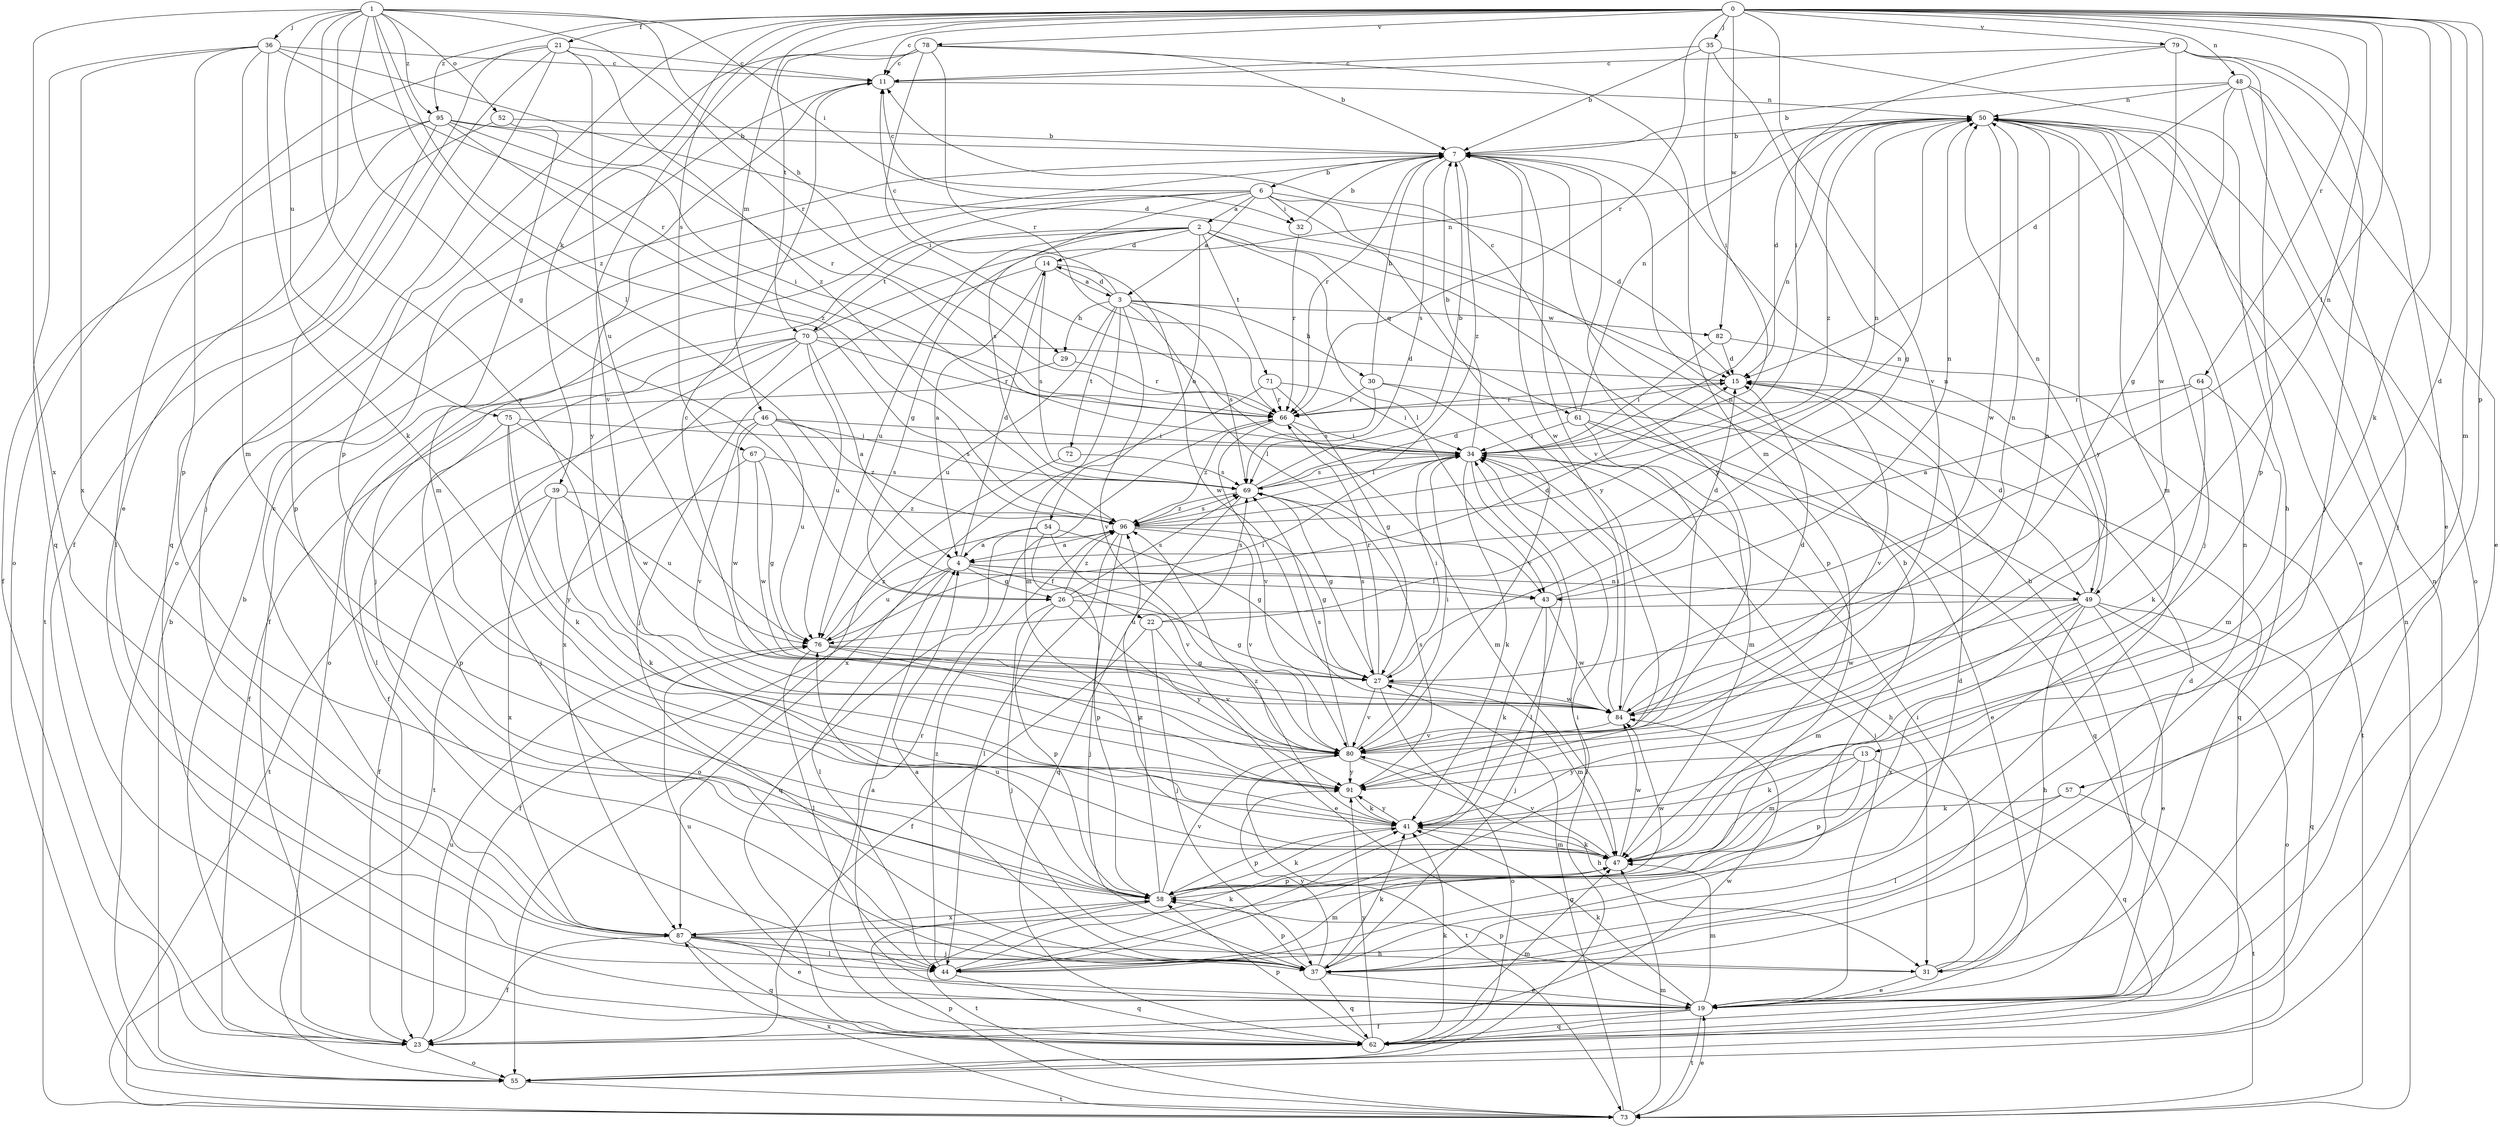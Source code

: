 strict digraph  {
0;
1;
2;
3;
4;
6;
7;
11;
13;
14;
15;
19;
21;
22;
23;
26;
27;
29;
30;
31;
32;
34;
35;
36;
37;
39;
41;
43;
44;
46;
47;
48;
49;
50;
52;
54;
55;
57;
58;
61;
62;
64;
66;
67;
69;
70;
71;
72;
73;
75;
76;
78;
79;
80;
82;
84;
87;
91;
95;
96;
0 -> 11  [label=c];
0 -> 13  [label=d];
0 -> 21  [label=f];
0 -> 35  [label=j];
0 -> 39  [label=k];
0 -> 41  [label=k];
0 -> 43  [label=l];
0 -> 46  [label=m];
0 -> 47  [label=m];
0 -> 48  [label=n];
0 -> 49  [label=n];
0 -> 57  [label=p];
0 -> 58  [label=p];
0 -> 64  [label=r];
0 -> 66  [label=r];
0 -> 67  [label=s];
0 -> 70  [label=t];
0 -> 78  [label=v];
0 -> 79  [label=v];
0 -> 80  [label=v];
0 -> 82  [label=w];
0 -> 95  [label=z];
1 -> 19  [label=e];
1 -> 26  [label=g];
1 -> 29  [label=h];
1 -> 32  [label=i];
1 -> 36  [label=j];
1 -> 43  [label=l];
1 -> 52  [label=o];
1 -> 66  [label=r];
1 -> 75  [label=u];
1 -> 87  [label=x];
1 -> 91  [label=y];
1 -> 95  [label=z];
1 -> 96  [label=z];
2 -> 14  [label=d];
2 -> 26  [label=g];
2 -> 43  [label=l];
2 -> 54  [label=o];
2 -> 55  [label=o];
2 -> 58  [label=p];
2 -> 61  [label=q];
2 -> 70  [label=t];
2 -> 71  [label=t];
2 -> 76  [label=u];
3 -> 11  [label=c];
3 -> 14  [label=d];
3 -> 29  [label=h];
3 -> 30  [label=h];
3 -> 43  [label=l];
3 -> 47  [label=m];
3 -> 69  [label=s];
3 -> 72  [label=t];
3 -> 76  [label=u];
3 -> 80  [label=v];
3 -> 82  [label=w];
4 -> 14  [label=d];
4 -> 22  [label=f];
4 -> 23  [label=f];
4 -> 26  [label=g];
4 -> 43  [label=l];
4 -> 44  [label=l];
4 -> 49  [label=n];
4 -> 76  [label=u];
6 -> 2  [label=a];
6 -> 3  [label=a];
6 -> 11  [label=c];
6 -> 15  [label=d];
6 -> 23  [label=f];
6 -> 32  [label=i];
6 -> 37  [label=j];
6 -> 49  [label=n];
6 -> 69  [label=s];
6 -> 91  [label=y];
7 -> 6  [label=b];
7 -> 49  [label=n];
7 -> 66  [label=r];
7 -> 69  [label=s];
7 -> 80  [label=v];
7 -> 84  [label=w];
7 -> 91  [label=y];
7 -> 96  [label=z];
11 -> 50  [label=n];
11 -> 91  [label=y];
13 -> 41  [label=k];
13 -> 47  [label=m];
13 -> 58  [label=p];
13 -> 62  [label=q];
13 -> 91  [label=y];
14 -> 3  [label=a];
14 -> 4  [label=a];
14 -> 37  [label=j];
14 -> 69  [label=s];
14 -> 84  [label=w];
15 -> 66  [label=r];
15 -> 80  [label=v];
19 -> 4  [label=a];
19 -> 7  [label=b];
19 -> 23  [label=f];
19 -> 34  [label=i];
19 -> 41  [label=k];
19 -> 47  [label=m];
19 -> 62  [label=q];
19 -> 73  [label=t];
19 -> 76  [label=u];
21 -> 11  [label=c];
21 -> 23  [label=f];
21 -> 37  [label=j];
21 -> 55  [label=o];
21 -> 62  [label=q];
21 -> 76  [label=u];
21 -> 96  [label=z];
22 -> 19  [label=e];
22 -> 23  [label=f];
22 -> 37  [label=j];
22 -> 50  [label=n];
22 -> 69  [label=s];
23 -> 7  [label=b];
23 -> 55  [label=o];
23 -> 76  [label=u];
23 -> 84  [label=w];
26 -> 15  [label=d];
26 -> 27  [label=g];
26 -> 37  [label=j];
26 -> 58  [label=p];
26 -> 69  [label=s];
26 -> 91  [label=y];
26 -> 96  [label=z];
27 -> 34  [label=i];
27 -> 47  [label=m];
27 -> 55  [label=o];
27 -> 66  [label=r];
27 -> 69  [label=s];
27 -> 80  [label=v];
27 -> 84  [label=w];
29 -> 23  [label=f];
29 -> 66  [label=r];
30 -> 7  [label=b];
30 -> 62  [label=q];
30 -> 66  [label=r];
30 -> 69  [label=s];
30 -> 80  [label=v];
31 -> 15  [label=d];
31 -> 19  [label=e];
31 -> 34  [label=i];
31 -> 58  [label=p];
32 -> 7  [label=b];
32 -> 66  [label=r];
34 -> 7  [label=b];
34 -> 31  [label=h];
34 -> 41  [label=k];
34 -> 44  [label=l];
34 -> 50  [label=n];
34 -> 69  [label=s];
35 -> 7  [label=b];
35 -> 11  [label=c];
35 -> 27  [label=g];
35 -> 31  [label=h];
35 -> 34  [label=i];
36 -> 11  [label=c];
36 -> 15  [label=d];
36 -> 41  [label=k];
36 -> 47  [label=m];
36 -> 58  [label=p];
36 -> 62  [label=q];
36 -> 66  [label=r];
36 -> 87  [label=x];
37 -> 4  [label=a];
37 -> 7  [label=b];
37 -> 19  [label=e];
37 -> 41  [label=k];
37 -> 50  [label=n];
37 -> 58  [label=p];
37 -> 62  [label=q];
37 -> 91  [label=y];
39 -> 23  [label=f];
39 -> 41  [label=k];
39 -> 76  [label=u];
39 -> 87  [label=x];
39 -> 96  [label=z];
41 -> 47  [label=m];
41 -> 58  [label=p];
41 -> 91  [label=y];
41 -> 96  [label=z];
43 -> 15  [label=d];
43 -> 37  [label=j];
43 -> 41  [label=k];
43 -> 50  [label=n];
43 -> 84  [label=w];
44 -> 15  [label=d];
44 -> 34  [label=i];
44 -> 41  [label=k];
44 -> 47  [label=m];
44 -> 62  [label=q];
44 -> 96  [label=z];
46 -> 34  [label=i];
46 -> 69  [label=s];
46 -> 73  [label=t];
46 -> 76  [label=u];
46 -> 80  [label=v];
46 -> 84  [label=w];
46 -> 96  [label=z];
47 -> 41  [label=k];
47 -> 58  [label=p];
47 -> 80  [label=v];
47 -> 84  [label=w];
48 -> 7  [label=b];
48 -> 15  [label=d];
48 -> 19  [label=e];
48 -> 27  [label=g];
48 -> 37  [label=j];
48 -> 50  [label=n];
48 -> 55  [label=o];
49 -> 15  [label=d];
49 -> 19  [label=e];
49 -> 31  [label=h];
49 -> 47  [label=m];
49 -> 50  [label=n];
49 -> 55  [label=o];
49 -> 62  [label=q];
49 -> 76  [label=u];
49 -> 84  [label=w];
49 -> 87  [label=x];
50 -> 7  [label=b];
50 -> 15  [label=d];
50 -> 19  [label=e];
50 -> 37  [label=j];
50 -> 47  [label=m];
50 -> 84  [label=w];
50 -> 91  [label=y];
50 -> 96  [label=z];
52 -> 7  [label=b];
52 -> 47  [label=m];
52 -> 73  [label=t];
54 -> 4  [label=a];
54 -> 27  [label=g];
54 -> 58  [label=p];
54 -> 62  [label=q];
54 -> 80  [label=v];
55 -> 7  [label=b];
55 -> 34  [label=i];
55 -> 73  [label=t];
57 -> 41  [label=k];
57 -> 44  [label=l];
57 -> 73  [label=t];
58 -> 41  [label=k];
58 -> 73  [label=t];
58 -> 76  [label=u];
58 -> 80  [label=v];
58 -> 84  [label=w];
58 -> 87  [label=x];
58 -> 96  [label=z];
61 -> 11  [label=c];
61 -> 19  [label=e];
61 -> 34  [label=i];
61 -> 47  [label=m];
61 -> 50  [label=n];
61 -> 62  [label=q];
62 -> 41  [label=k];
62 -> 47  [label=m];
62 -> 50  [label=n];
62 -> 58  [label=p];
62 -> 66  [label=r];
62 -> 91  [label=y];
64 -> 4  [label=a];
64 -> 41  [label=k];
64 -> 47  [label=m];
64 -> 66  [label=r];
66 -> 34  [label=i];
66 -> 47  [label=m];
66 -> 80  [label=v];
66 -> 96  [label=z];
67 -> 27  [label=g];
67 -> 69  [label=s];
67 -> 73  [label=t];
67 -> 84  [label=w];
69 -> 7  [label=b];
69 -> 15  [label=d];
69 -> 27  [label=g];
69 -> 34  [label=i];
69 -> 62  [label=q];
69 -> 96  [label=z];
70 -> 4  [label=a];
70 -> 15  [label=d];
70 -> 23  [label=f];
70 -> 37  [label=j];
70 -> 44  [label=l];
70 -> 50  [label=n];
70 -> 66  [label=r];
70 -> 76  [label=u];
70 -> 87  [label=x];
71 -> 27  [label=g];
71 -> 34  [label=i];
71 -> 66  [label=r];
71 -> 87  [label=x];
72 -> 55  [label=o];
72 -> 69  [label=s];
73 -> 19  [label=e];
73 -> 27  [label=g];
73 -> 47  [label=m];
73 -> 50  [label=n];
73 -> 58  [label=p];
73 -> 87  [label=x];
75 -> 34  [label=i];
75 -> 41  [label=k];
75 -> 58  [label=p];
75 -> 84  [label=w];
75 -> 91  [label=y];
76 -> 27  [label=g];
76 -> 34  [label=i];
76 -> 44  [label=l];
76 -> 80  [label=v];
76 -> 91  [label=y];
76 -> 96  [label=z];
78 -> 7  [label=b];
78 -> 11  [label=c];
78 -> 34  [label=i];
78 -> 47  [label=m];
78 -> 55  [label=o];
78 -> 66  [label=r];
78 -> 80  [label=v];
79 -> 11  [label=c];
79 -> 19  [label=e];
79 -> 34  [label=i];
79 -> 37  [label=j];
79 -> 58  [label=p];
79 -> 84  [label=w];
80 -> 11  [label=c];
80 -> 31  [label=h];
80 -> 34  [label=i];
80 -> 50  [label=n];
80 -> 69  [label=s];
80 -> 73  [label=t];
80 -> 91  [label=y];
82 -> 15  [label=d];
82 -> 34  [label=i];
82 -> 73  [label=t];
84 -> 15  [label=d];
84 -> 34  [label=i];
84 -> 50  [label=n];
84 -> 80  [label=v];
87 -> 11  [label=c];
87 -> 19  [label=e];
87 -> 23  [label=f];
87 -> 31  [label=h];
87 -> 37  [label=j];
87 -> 44  [label=l];
87 -> 62  [label=q];
91 -> 41  [label=k];
91 -> 69  [label=s];
95 -> 7  [label=b];
95 -> 23  [label=f];
95 -> 34  [label=i];
95 -> 44  [label=l];
95 -> 58  [label=p];
95 -> 66  [label=r];
95 -> 96  [label=z];
96 -> 4  [label=a];
96 -> 27  [label=g];
96 -> 37  [label=j];
96 -> 44  [label=l];
96 -> 50  [label=n];
96 -> 69  [label=s];
96 -> 80  [label=v];
}
